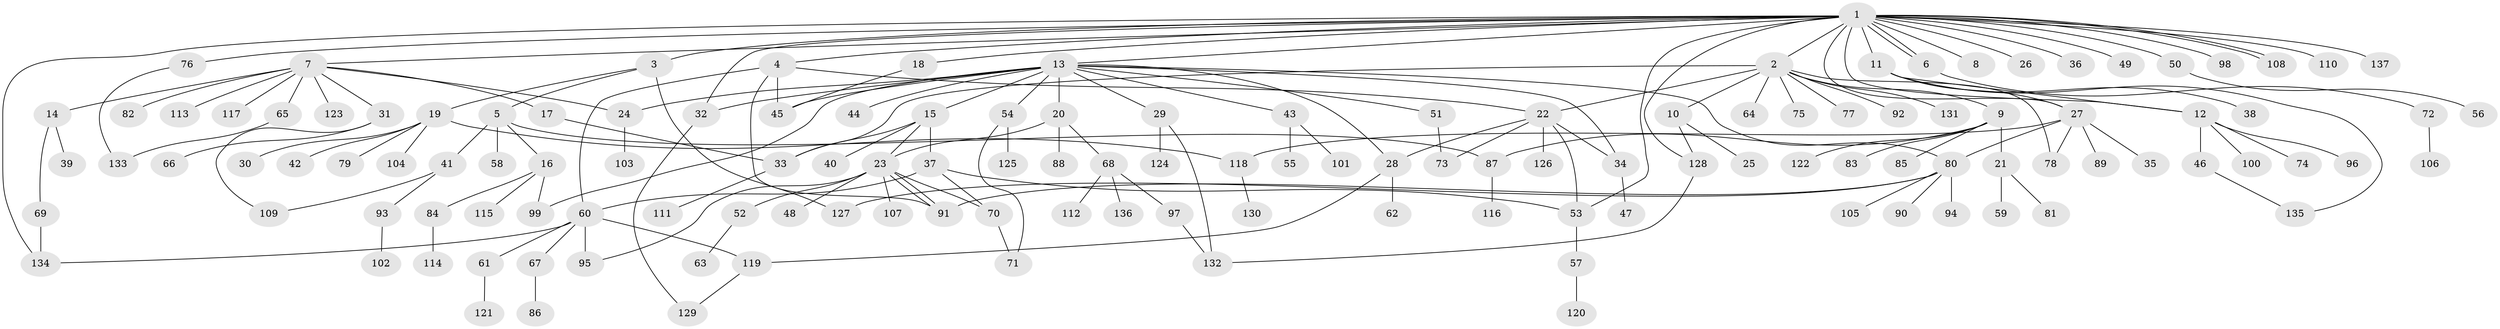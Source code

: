 // coarse degree distribution, {14: 0.028985507246376812, 10: 0.028985507246376812, 4: 0.10144927536231885, 5: 0.07246376811594203, 3: 0.15942028985507245, 2: 0.21739130434782608, 6: 0.014492753623188406, 1: 0.36231884057971014, 11: 0.014492753623188406}
// Generated by graph-tools (version 1.1) at 2025/50/03/04/25 22:50:39]
// undirected, 137 vertices, 176 edges
graph export_dot {
  node [color=gray90,style=filled];
  1;
  2;
  3;
  4;
  5;
  6;
  7;
  8;
  9;
  10;
  11;
  12;
  13;
  14;
  15;
  16;
  17;
  18;
  19;
  20;
  21;
  22;
  23;
  24;
  25;
  26;
  27;
  28;
  29;
  30;
  31;
  32;
  33;
  34;
  35;
  36;
  37;
  38;
  39;
  40;
  41;
  42;
  43;
  44;
  45;
  46;
  47;
  48;
  49;
  50;
  51;
  52;
  53;
  54;
  55;
  56;
  57;
  58;
  59;
  60;
  61;
  62;
  63;
  64;
  65;
  66;
  67;
  68;
  69;
  70;
  71;
  72;
  73;
  74;
  75;
  76;
  77;
  78;
  79;
  80;
  81;
  82;
  83;
  84;
  85;
  86;
  87;
  88;
  89;
  90;
  91;
  92;
  93;
  94;
  95;
  96;
  97;
  98;
  99;
  100;
  101;
  102;
  103;
  104;
  105;
  106;
  107;
  108;
  109;
  110;
  111;
  112;
  113;
  114;
  115;
  116;
  117;
  118;
  119;
  120;
  121;
  122;
  123;
  124;
  125;
  126;
  127;
  128;
  129;
  130;
  131;
  132;
  133;
  134;
  135;
  136;
  137;
  1 -- 2;
  1 -- 3;
  1 -- 4;
  1 -- 6;
  1 -- 6;
  1 -- 7;
  1 -- 8;
  1 -- 11;
  1 -- 12;
  1 -- 13;
  1 -- 18;
  1 -- 26;
  1 -- 27;
  1 -- 32;
  1 -- 36;
  1 -- 49;
  1 -- 50;
  1 -- 53;
  1 -- 76;
  1 -- 98;
  1 -- 108;
  1 -- 108;
  1 -- 110;
  1 -- 128;
  1 -- 134;
  1 -- 137;
  2 -- 9;
  2 -- 10;
  2 -- 22;
  2 -- 33;
  2 -- 64;
  2 -- 75;
  2 -- 77;
  2 -- 78;
  2 -- 92;
  2 -- 131;
  3 -- 5;
  3 -- 19;
  3 -- 127;
  4 -- 22;
  4 -- 45;
  4 -- 60;
  4 -- 91;
  5 -- 16;
  5 -- 41;
  5 -- 58;
  5 -- 87;
  6 -- 72;
  7 -- 14;
  7 -- 17;
  7 -- 24;
  7 -- 31;
  7 -- 65;
  7 -- 82;
  7 -- 113;
  7 -- 117;
  7 -- 123;
  9 -- 21;
  9 -- 83;
  9 -- 85;
  9 -- 87;
  9 -- 122;
  10 -- 25;
  10 -- 128;
  11 -- 12;
  11 -- 27;
  11 -- 38;
  11 -- 135;
  12 -- 46;
  12 -- 74;
  12 -- 96;
  12 -- 100;
  13 -- 15;
  13 -- 20;
  13 -- 24;
  13 -- 28;
  13 -- 29;
  13 -- 32;
  13 -- 34;
  13 -- 43;
  13 -- 44;
  13 -- 45;
  13 -- 51;
  13 -- 54;
  13 -- 80;
  13 -- 99;
  14 -- 39;
  14 -- 69;
  15 -- 23;
  15 -- 33;
  15 -- 37;
  15 -- 40;
  16 -- 84;
  16 -- 99;
  16 -- 115;
  17 -- 33;
  18 -- 45;
  19 -- 30;
  19 -- 42;
  19 -- 79;
  19 -- 104;
  19 -- 118;
  20 -- 23;
  20 -- 68;
  20 -- 88;
  21 -- 59;
  21 -- 81;
  22 -- 28;
  22 -- 34;
  22 -- 53;
  22 -- 73;
  22 -- 126;
  23 -- 48;
  23 -- 52;
  23 -- 70;
  23 -- 91;
  23 -- 91;
  23 -- 95;
  23 -- 107;
  24 -- 103;
  27 -- 35;
  27 -- 78;
  27 -- 80;
  27 -- 89;
  27 -- 118;
  28 -- 62;
  28 -- 119;
  29 -- 124;
  29 -- 132;
  31 -- 66;
  31 -- 109;
  32 -- 129;
  33 -- 111;
  34 -- 47;
  37 -- 53;
  37 -- 60;
  37 -- 70;
  41 -- 93;
  41 -- 109;
  43 -- 55;
  43 -- 101;
  46 -- 135;
  50 -- 56;
  51 -- 73;
  52 -- 63;
  53 -- 57;
  54 -- 71;
  54 -- 125;
  57 -- 120;
  60 -- 61;
  60 -- 67;
  60 -- 95;
  60 -- 119;
  60 -- 134;
  61 -- 121;
  65 -- 133;
  67 -- 86;
  68 -- 97;
  68 -- 112;
  68 -- 136;
  69 -- 134;
  70 -- 71;
  72 -- 106;
  76 -- 133;
  80 -- 90;
  80 -- 91;
  80 -- 94;
  80 -- 105;
  80 -- 127;
  84 -- 114;
  87 -- 116;
  93 -- 102;
  97 -- 132;
  118 -- 130;
  119 -- 129;
  128 -- 132;
}
